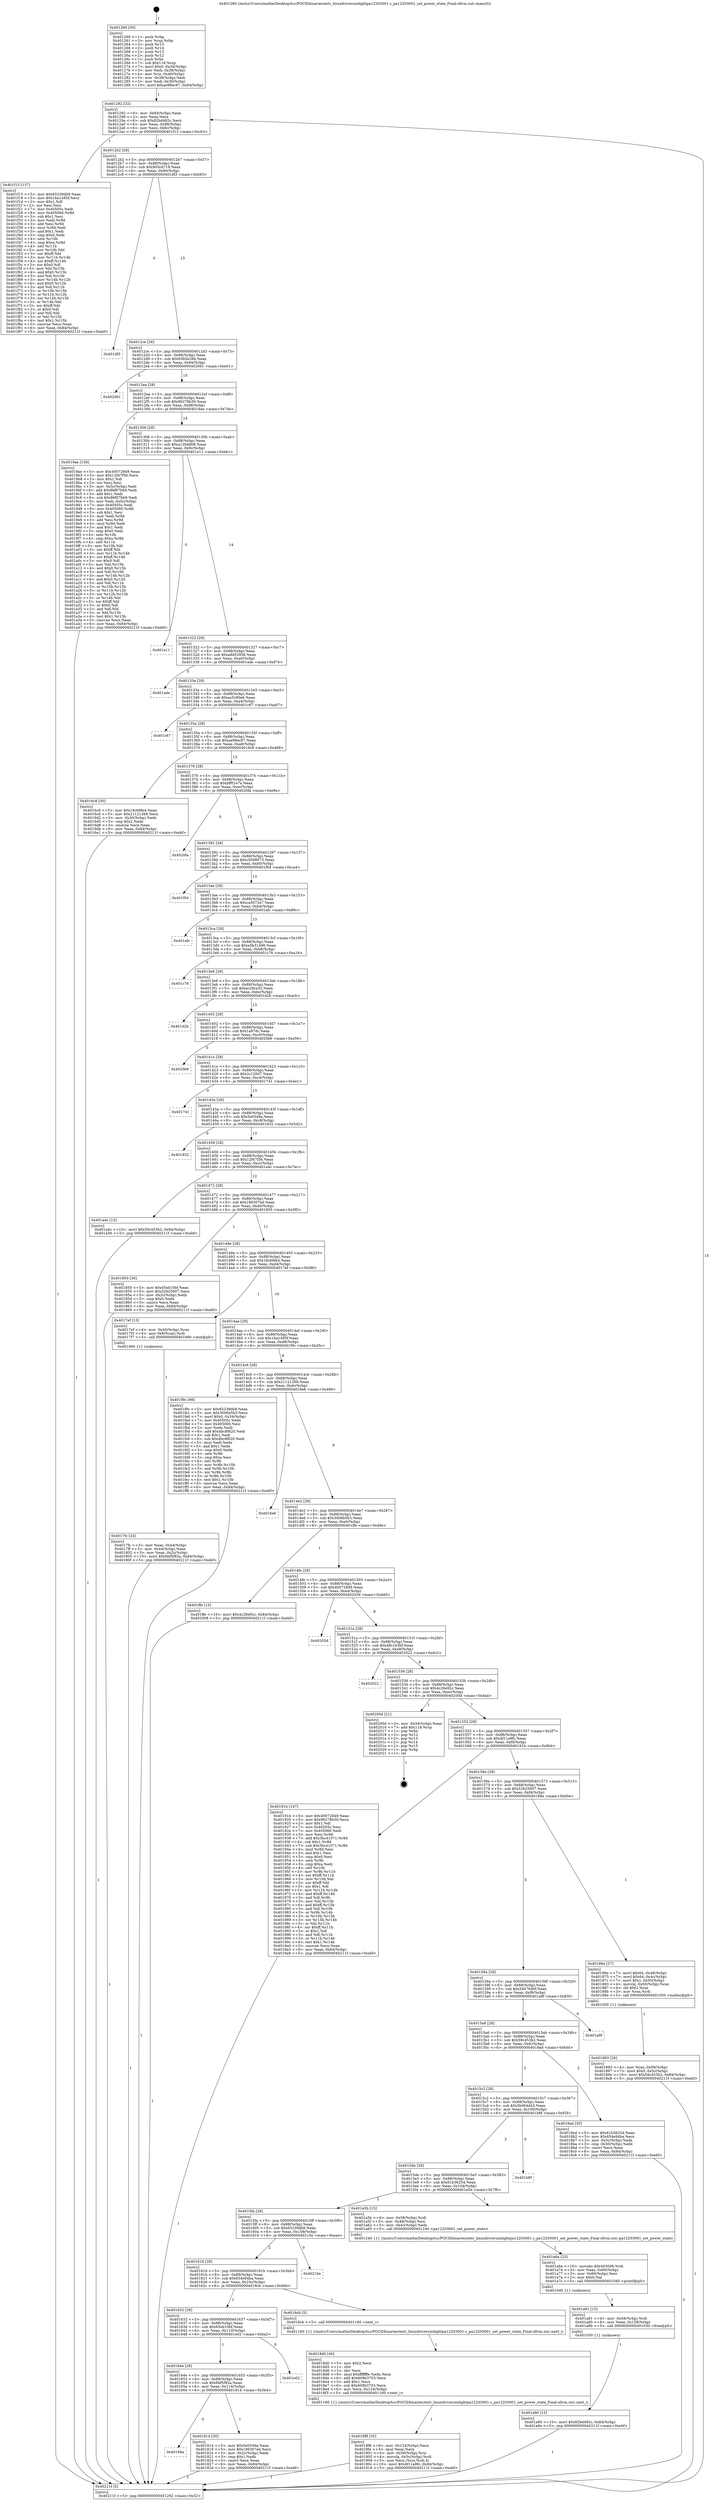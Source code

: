 digraph "0x401260" {
  label = "0x401260 (/mnt/c/Users/mathe/Desktop/tcc/POCII/binaries/extr_linuxdriversiiolightpa12203001.c_pa12203001_set_power_state_Final-ollvm.out::main(0))"
  labelloc = "t"
  node[shape=record]

  Entry [label="",width=0.3,height=0.3,shape=circle,fillcolor=black,style=filled]
  "0x401292" [label="{
     0x401292 [32]\l
     | [instrs]\l
     &nbsp;&nbsp;0x401292 \<+6\>: mov -0x84(%rbp),%eax\l
     &nbsp;&nbsp;0x401298 \<+2\>: mov %eax,%ecx\l
     &nbsp;&nbsp;0x40129a \<+6\>: sub $0x82bd482c,%ecx\l
     &nbsp;&nbsp;0x4012a0 \<+6\>: mov %eax,-0x88(%rbp)\l
     &nbsp;&nbsp;0x4012a6 \<+6\>: mov %ecx,-0x8c(%rbp)\l
     &nbsp;&nbsp;0x4012ac \<+6\>: je 0000000000401f13 \<main+0xcb3\>\l
  }"]
  "0x401f13" [label="{
     0x401f13 [137]\l
     | [instrs]\l
     &nbsp;&nbsp;0x401f13 \<+5\>: mov $0x65239db9,%eax\l
     &nbsp;&nbsp;0x401f18 \<+5\>: mov $0x1ba1495f,%ecx\l
     &nbsp;&nbsp;0x401f1d \<+2\>: mov $0x1,%dl\l
     &nbsp;&nbsp;0x401f1f \<+2\>: xor %esi,%esi\l
     &nbsp;&nbsp;0x401f21 \<+7\>: mov 0x40505c,%edi\l
     &nbsp;&nbsp;0x401f28 \<+8\>: mov 0x405060,%r8d\l
     &nbsp;&nbsp;0x401f30 \<+3\>: sub $0x1,%esi\l
     &nbsp;&nbsp;0x401f33 \<+3\>: mov %edi,%r9d\l
     &nbsp;&nbsp;0x401f36 \<+3\>: add %esi,%r9d\l
     &nbsp;&nbsp;0x401f39 \<+4\>: imul %r9d,%edi\l
     &nbsp;&nbsp;0x401f3d \<+3\>: and $0x1,%edi\l
     &nbsp;&nbsp;0x401f40 \<+3\>: cmp $0x0,%edi\l
     &nbsp;&nbsp;0x401f43 \<+4\>: sete %r10b\l
     &nbsp;&nbsp;0x401f47 \<+4\>: cmp $0xa,%r8d\l
     &nbsp;&nbsp;0x401f4b \<+4\>: setl %r11b\l
     &nbsp;&nbsp;0x401f4f \<+3\>: mov %r10b,%bl\l
     &nbsp;&nbsp;0x401f52 \<+3\>: xor $0xff,%bl\l
     &nbsp;&nbsp;0x401f55 \<+3\>: mov %r11b,%r14b\l
     &nbsp;&nbsp;0x401f58 \<+4\>: xor $0xff,%r14b\l
     &nbsp;&nbsp;0x401f5c \<+3\>: xor $0x0,%dl\l
     &nbsp;&nbsp;0x401f5f \<+3\>: mov %bl,%r15b\l
     &nbsp;&nbsp;0x401f62 \<+4\>: and $0x0,%r15b\l
     &nbsp;&nbsp;0x401f66 \<+3\>: and %dl,%r10b\l
     &nbsp;&nbsp;0x401f69 \<+3\>: mov %r14b,%r12b\l
     &nbsp;&nbsp;0x401f6c \<+4\>: and $0x0,%r12b\l
     &nbsp;&nbsp;0x401f70 \<+3\>: and %dl,%r11b\l
     &nbsp;&nbsp;0x401f73 \<+3\>: or %r10b,%r15b\l
     &nbsp;&nbsp;0x401f76 \<+3\>: or %r11b,%r12b\l
     &nbsp;&nbsp;0x401f79 \<+3\>: xor %r12b,%r15b\l
     &nbsp;&nbsp;0x401f7c \<+3\>: or %r14b,%bl\l
     &nbsp;&nbsp;0x401f7f \<+3\>: xor $0xff,%bl\l
     &nbsp;&nbsp;0x401f82 \<+3\>: or $0x0,%dl\l
     &nbsp;&nbsp;0x401f85 \<+2\>: and %dl,%bl\l
     &nbsp;&nbsp;0x401f87 \<+3\>: or %bl,%r15b\l
     &nbsp;&nbsp;0x401f8a \<+4\>: test $0x1,%r15b\l
     &nbsp;&nbsp;0x401f8e \<+3\>: cmovne %ecx,%eax\l
     &nbsp;&nbsp;0x401f91 \<+6\>: mov %eax,-0x84(%rbp)\l
     &nbsp;&nbsp;0x401f97 \<+5\>: jmp 000000000040211f \<main+0xebf\>\l
  }"]
  "0x4012b2" [label="{
     0x4012b2 [28]\l
     | [instrs]\l
     &nbsp;&nbsp;0x4012b2 \<+5\>: jmp 00000000004012b7 \<main+0x57\>\l
     &nbsp;&nbsp;0x4012b7 \<+6\>: mov -0x88(%rbp),%eax\l
     &nbsp;&nbsp;0x4012bd \<+5\>: sub $0x905cd719,%eax\l
     &nbsp;&nbsp;0x4012c2 \<+6\>: mov %eax,-0x90(%rbp)\l
     &nbsp;&nbsp;0x4012c8 \<+6\>: je 0000000000401df3 \<main+0xb93\>\l
  }"]
  Exit [label="",width=0.3,height=0.3,shape=circle,fillcolor=black,style=filled,peripheries=2]
  "0x401df3" [label="{
     0x401df3\l
  }", style=dashed]
  "0x4012ce" [label="{
     0x4012ce [28]\l
     | [instrs]\l
     &nbsp;&nbsp;0x4012ce \<+5\>: jmp 00000000004012d3 \<main+0x73\>\l
     &nbsp;&nbsp;0x4012d3 \<+6\>: mov -0x88(%rbp),%eax\l
     &nbsp;&nbsp;0x4012d9 \<+5\>: sub $0x93b5e28b,%eax\l
     &nbsp;&nbsp;0x4012de \<+6\>: mov %eax,-0x94(%rbp)\l
     &nbsp;&nbsp;0x4012e4 \<+6\>: je 0000000000402061 \<main+0xe01\>\l
  }"]
  "0x401a90" [label="{
     0x401a90 [15]\l
     | [instrs]\l
     &nbsp;&nbsp;0x401a90 \<+10\>: movl $0x82bd482c,-0x84(%rbp)\l
     &nbsp;&nbsp;0x401a9a \<+5\>: jmp 000000000040211f \<main+0xebf\>\l
  }"]
  "0x402061" [label="{
     0x402061\l
  }", style=dashed]
  "0x4012ea" [label="{
     0x4012ea [28]\l
     | [instrs]\l
     &nbsp;&nbsp;0x4012ea \<+5\>: jmp 00000000004012ef \<main+0x8f\>\l
     &nbsp;&nbsp;0x4012ef \<+6\>: mov -0x88(%rbp),%eax\l
     &nbsp;&nbsp;0x4012f5 \<+5\>: sub $0x96278b30,%eax\l
     &nbsp;&nbsp;0x4012fa \<+6\>: mov %eax,-0x98(%rbp)\l
     &nbsp;&nbsp;0x401300 \<+6\>: je 00000000004019ae \<main+0x74e\>\l
  }"]
  "0x401a81" [label="{
     0x401a81 [15]\l
     | [instrs]\l
     &nbsp;&nbsp;0x401a81 \<+4\>: mov -0x58(%rbp),%rdi\l
     &nbsp;&nbsp;0x401a85 \<+6\>: mov %eax,-0x128(%rbp)\l
     &nbsp;&nbsp;0x401a8b \<+5\>: call 0000000000401030 \<free@plt\>\l
     | [calls]\l
     &nbsp;&nbsp;0x401030 \{1\} (unknown)\l
  }"]
  "0x4019ae" [label="{
     0x4019ae [158]\l
     | [instrs]\l
     &nbsp;&nbsp;0x4019ae \<+5\>: mov $0x40072849,%eax\l
     &nbsp;&nbsp;0x4019b3 \<+5\>: mov $0x12f47f56,%ecx\l
     &nbsp;&nbsp;0x4019b8 \<+2\>: mov $0x1,%dl\l
     &nbsp;&nbsp;0x4019ba \<+2\>: xor %esi,%esi\l
     &nbsp;&nbsp;0x4019bc \<+3\>: mov -0x5c(%rbp),%edi\l
     &nbsp;&nbsp;0x4019bf \<+6\>: add $0x86f07bb9,%edi\l
     &nbsp;&nbsp;0x4019c5 \<+3\>: add $0x1,%edi\l
     &nbsp;&nbsp;0x4019c8 \<+6\>: sub $0x86f07bb9,%edi\l
     &nbsp;&nbsp;0x4019ce \<+3\>: mov %edi,-0x5c(%rbp)\l
     &nbsp;&nbsp;0x4019d1 \<+7\>: mov 0x40505c,%edi\l
     &nbsp;&nbsp;0x4019d8 \<+8\>: mov 0x405060,%r8d\l
     &nbsp;&nbsp;0x4019e0 \<+3\>: sub $0x1,%esi\l
     &nbsp;&nbsp;0x4019e3 \<+3\>: mov %edi,%r9d\l
     &nbsp;&nbsp;0x4019e6 \<+3\>: add %esi,%r9d\l
     &nbsp;&nbsp;0x4019e9 \<+4\>: imul %r9d,%edi\l
     &nbsp;&nbsp;0x4019ed \<+3\>: and $0x1,%edi\l
     &nbsp;&nbsp;0x4019f0 \<+3\>: cmp $0x0,%edi\l
     &nbsp;&nbsp;0x4019f3 \<+4\>: sete %r10b\l
     &nbsp;&nbsp;0x4019f7 \<+4\>: cmp $0xa,%r8d\l
     &nbsp;&nbsp;0x4019fb \<+4\>: setl %r11b\l
     &nbsp;&nbsp;0x4019ff \<+3\>: mov %r10b,%bl\l
     &nbsp;&nbsp;0x401a02 \<+3\>: xor $0xff,%bl\l
     &nbsp;&nbsp;0x401a05 \<+3\>: mov %r11b,%r14b\l
     &nbsp;&nbsp;0x401a08 \<+4\>: xor $0xff,%r14b\l
     &nbsp;&nbsp;0x401a0c \<+3\>: xor $0x0,%dl\l
     &nbsp;&nbsp;0x401a0f \<+3\>: mov %bl,%r15b\l
     &nbsp;&nbsp;0x401a12 \<+4\>: and $0x0,%r15b\l
     &nbsp;&nbsp;0x401a16 \<+3\>: and %dl,%r10b\l
     &nbsp;&nbsp;0x401a19 \<+3\>: mov %r14b,%r12b\l
     &nbsp;&nbsp;0x401a1c \<+4\>: and $0x0,%r12b\l
     &nbsp;&nbsp;0x401a20 \<+3\>: and %dl,%r11b\l
     &nbsp;&nbsp;0x401a23 \<+3\>: or %r10b,%r15b\l
     &nbsp;&nbsp;0x401a26 \<+3\>: or %r11b,%r12b\l
     &nbsp;&nbsp;0x401a29 \<+3\>: xor %r12b,%r15b\l
     &nbsp;&nbsp;0x401a2c \<+3\>: or %r14b,%bl\l
     &nbsp;&nbsp;0x401a2f \<+3\>: xor $0xff,%bl\l
     &nbsp;&nbsp;0x401a32 \<+3\>: or $0x0,%dl\l
     &nbsp;&nbsp;0x401a35 \<+2\>: and %dl,%bl\l
     &nbsp;&nbsp;0x401a37 \<+3\>: or %bl,%r15b\l
     &nbsp;&nbsp;0x401a3a \<+4\>: test $0x1,%r15b\l
     &nbsp;&nbsp;0x401a3e \<+3\>: cmovne %ecx,%eax\l
     &nbsp;&nbsp;0x401a41 \<+6\>: mov %eax,-0x84(%rbp)\l
     &nbsp;&nbsp;0x401a47 \<+5\>: jmp 000000000040211f \<main+0xebf\>\l
  }"]
  "0x401306" [label="{
     0x401306 [28]\l
     | [instrs]\l
     &nbsp;&nbsp;0x401306 \<+5\>: jmp 000000000040130b \<main+0xab\>\l
     &nbsp;&nbsp;0x40130b \<+6\>: mov -0x88(%rbp),%eax\l
     &nbsp;&nbsp;0x401311 \<+5\>: sub $0xa12b4806,%eax\l
     &nbsp;&nbsp;0x401316 \<+6\>: mov %eax,-0x9c(%rbp)\l
     &nbsp;&nbsp;0x40131c \<+6\>: je 0000000000401e11 \<main+0xbb1\>\l
  }"]
  "0x401a6a" [label="{
     0x401a6a [23]\l
     | [instrs]\l
     &nbsp;&nbsp;0x401a6a \<+10\>: movabs $0x4030d6,%rdi\l
     &nbsp;&nbsp;0x401a74 \<+3\>: mov %eax,-0x60(%rbp)\l
     &nbsp;&nbsp;0x401a77 \<+3\>: mov -0x60(%rbp),%esi\l
     &nbsp;&nbsp;0x401a7a \<+2\>: mov $0x0,%al\l
     &nbsp;&nbsp;0x401a7c \<+5\>: call 0000000000401040 \<printf@plt\>\l
     | [calls]\l
     &nbsp;&nbsp;0x401040 \{1\} (unknown)\l
  }"]
  "0x401e11" [label="{
     0x401e11\l
  }", style=dashed]
  "0x401322" [label="{
     0x401322 [28]\l
     | [instrs]\l
     &nbsp;&nbsp;0x401322 \<+5\>: jmp 0000000000401327 \<main+0xc7\>\l
     &nbsp;&nbsp;0x401327 \<+6\>: mov -0x88(%rbp),%eax\l
     &nbsp;&nbsp;0x40132d \<+5\>: sub $0xa8d52936,%eax\l
     &nbsp;&nbsp;0x401332 \<+6\>: mov %eax,-0xa0(%rbp)\l
     &nbsp;&nbsp;0x401338 \<+6\>: je 0000000000401ade \<main+0x87e\>\l
  }"]
  "0x4018f8" [label="{
     0x4018f8 [35]\l
     | [instrs]\l
     &nbsp;&nbsp;0x4018f8 \<+6\>: mov -0x124(%rbp),%ecx\l
     &nbsp;&nbsp;0x4018fe \<+3\>: imul %eax,%ecx\l
     &nbsp;&nbsp;0x401901 \<+4\>: mov -0x58(%rbp),%rsi\l
     &nbsp;&nbsp;0x401905 \<+4\>: movslq -0x5c(%rbp),%rdi\l
     &nbsp;&nbsp;0x401909 \<+3\>: mov %ecx,(%rsi,%rdi,4)\l
     &nbsp;&nbsp;0x40190c \<+10\>: movl $0x4f11a9fc,-0x84(%rbp)\l
     &nbsp;&nbsp;0x401916 \<+5\>: jmp 000000000040211f \<main+0xebf\>\l
  }"]
  "0x401ade" [label="{
     0x401ade\l
  }", style=dashed]
  "0x40133e" [label="{
     0x40133e [28]\l
     | [instrs]\l
     &nbsp;&nbsp;0x40133e \<+5\>: jmp 0000000000401343 \<main+0xe3\>\l
     &nbsp;&nbsp;0x401343 \<+6\>: mov -0x88(%rbp),%eax\l
     &nbsp;&nbsp;0x401349 \<+5\>: sub $0xac5c80e6,%eax\l
     &nbsp;&nbsp;0x40134e \<+6\>: mov %eax,-0xa4(%rbp)\l
     &nbsp;&nbsp;0x401354 \<+6\>: je 0000000000401c67 \<main+0xa07\>\l
  }"]
  "0x4018d0" [label="{
     0x4018d0 [40]\l
     | [instrs]\l
     &nbsp;&nbsp;0x4018d0 \<+5\>: mov $0x2,%ecx\l
     &nbsp;&nbsp;0x4018d5 \<+1\>: cltd\l
     &nbsp;&nbsp;0x4018d6 \<+2\>: idiv %ecx\l
     &nbsp;&nbsp;0x4018d8 \<+6\>: imul $0xfffffffe,%edx,%ecx\l
     &nbsp;&nbsp;0x4018de \<+6\>: add $0x609b3703,%ecx\l
     &nbsp;&nbsp;0x4018e4 \<+3\>: add $0x1,%ecx\l
     &nbsp;&nbsp;0x4018e7 \<+6\>: sub $0x609b3703,%ecx\l
     &nbsp;&nbsp;0x4018ed \<+6\>: mov %ecx,-0x124(%rbp)\l
     &nbsp;&nbsp;0x4018f3 \<+5\>: call 0000000000401160 \<next_i\>\l
     | [calls]\l
     &nbsp;&nbsp;0x401160 \{1\} (/mnt/c/Users/mathe/Desktop/tcc/POCII/binaries/extr_linuxdriversiiolightpa12203001.c_pa12203001_set_power_state_Final-ollvm.out::next_i)\l
  }"]
  "0x401c67" [label="{
     0x401c67\l
  }", style=dashed]
  "0x40135a" [label="{
     0x40135a [28]\l
     | [instrs]\l
     &nbsp;&nbsp;0x40135a \<+5\>: jmp 000000000040135f \<main+0xff\>\l
     &nbsp;&nbsp;0x40135f \<+6\>: mov -0x88(%rbp),%eax\l
     &nbsp;&nbsp;0x401365 \<+5\>: sub $0xae98ec67,%eax\l
     &nbsp;&nbsp;0x40136a \<+6\>: mov %eax,-0xa8(%rbp)\l
     &nbsp;&nbsp;0x401370 \<+6\>: je 00000000004016c8 \<main+0x468\>\l
  }"]
  "0x401893" [label="{
     0x401893 [26]\l
     | [instrs]\l
     &nbsp;&nbsp;0x401893 \<+4\>: mov %rax,-0x58(%rbp)\l
     &nbsp;&nbsp;0x401897 \<+7\>: movl $0x0,-0x5c(%rbp)\l
     &nbsp;&nbsp;0x40189e \<+10\>: movl $0x59c453b2,-0x84(%rbp)\l
     &nbsp;&nbsp;0x4018a8 \<+5\>: jmp 000000000040211f \<main+0xebf\>\l
  }"]
  "0x4016c8" [label="{
     0x4016c8 [30]\l
     | [instrs]\l
     &nbsp;&nbsp;0x4016c8 \<+5\>: mov $0x18c69fe4,%eax\l
     &nbsp;&nbsp;0x4016cd \<+5\>: mov $0x21121268,%ecx\l
     &nbsp;&nbsp;0x4016d2 \<+3\>: mov -0x30(%rbp),%edx\l
     &nbsp;&nbsp;0x4016d5 \<+3\>: cmp $0x2,%edx\l
     &nbsp;&nbsp;0x4016d8 \<+3\>: cmovne %ecx,%eax\l
     &nbsp;&nbsp;0x4016db \<+6\>: mov %eax,-0x84(%rbp)\l
     &nbsp;&nbsp;0x4016e1 \<+5\>: jmp 000000000040211f \<main+0xebf\>\l
  }"]
  "0x401376" [label="{
     0x401376 [28]\l
     | [instrs]\l
     &nbsp;&nbsp;0x401376 \<+5\>: jmp 000000000040137b \<main+0x11b\>\l
     &nbsp;&nbsp;0x40137b \<+6\>: mov -0x88(%rbp),%eax\l
     &nbsp;&nbsp;0x401381 \<+5\>: sub $0xbff01e7a,%eax\l
     &nbsp;&nbsp;0x401386 \<+6\>: mov %eax,-0xac(%rbp)\l
     &nbsp;&nbsp;0x40138c \<+6\>: je 00000000004020fa \<main+0xe9a\>\l
  }"]
  "0x40211f" [label="{
     0x40211f [5]\l
     | [instrs]\l
     &nbsp;&nbsp;0x40211f \<+5\>: jmp 0000000000401292 \<main+0x32\>\l
  }"]
  "0x401260" [label="{
     0x401260 [50]\l
     | [instrs]\l
     &nbsp;&nbsp;0x401260 \<+1\>: push %rbp\l
     &nbsp;&nbsp;0x401261 \<+3\>: mov %rsp,%rbp\l
     &nbsp;&nbsp;0x401264 \<+2\>: push %r15\l
     &nbsp;&nbsp;0x401266 \<+2\>: push %r14\l
     &nbsp;&nbsp;0x401268 \<+2\>: push %r13\l
     &nbsp;&nbsp;0x40126a \<+2\>: push %r12\l
     &nbsp;&nbsp;0x40126c \<+1\>: push %rbx\l
     &nbsp;&nbsp;0x40126d \<+7\>: sub $0x118,%rsp\l
     &nbsp;&nbsp;0x401274 \<+7\>: movl $0x0,-0x34(%rbp)\l
     &nbsp;&nbsp;0x40127b \<+3\>: mov %edi,-0x38(%rbp)\l
     &nbsp;&nbsp;0x40127e \<+4\>: mov %rsi,-0x40(%rbp)\l
     &nbsp;&nbsp;0x401282 \<+3\>: mov -0x38(%rbp),%edi\l
     &nbsp;&nbsp;0x401285 \<+3\>: mov %edi,-0x30(%rbp)\l
     &nbsp;&nbsp;0x401288 \<+10\>: movl $0xae98ec67,-0x84(%rbp)\l
  }"]
  "0x40166a" [label="{
     0x40166a\l
  }", style=dashed]
  "0x4020fa" [label="{
     0x4020fa\l
  }", style=dashed]
  "0x401392" [label="{
     0x401392 [28]\l
     | [instrs]\l
     &nbsp;&nbsp;0x401392 \<+5\>: jmp 0000000000401397 \<main+0x137\>\l
     &nbsp;&nbsp;0x401397 \<+6\>: mov -0x88(%rbp),%eax\l
     &nbsp;&nbsp;0x40139d \<+5\>: sub $0xc5008673,%eax\l
     &nbsp;&nbsp;0x4013a2 \<+6\>: mov %eax,-0xb0(%rbp)\l
     &nbsp;&nbsp;0x4013a8 \<+6\>: je 0000000000401f04 \<main+0xca4\>\l
  }"]
  "0x401814" [label="{
     0x401814 [30]\l
     | [instrs]\l
     &nbsp;&nbsp;0x401814 \<+5\>: mov $0x5e0549a,%eax\l
     &nbsp;&nbsp;0x401819 \<+5\>: mov $0x186307ed,%ecx\l
     &nbsp;&nbsp;0x40181e \<+3\>: mov -0x2c(%rbp),%edx\l
     &nbsp;&nbsp;0x401821 \<+3\>: cmp $0x1,%edx\l
     &nbsp;&nbsp;0x401824 \<+3\>: cmovl %ecx,%eax\l
     &nbsp;&nbsp;0x401827 \<+6\>: mov %eax,-0x84(%rbp)\l
     &nbsp;&nbsp;0x40182d \<+5\>: jmp 000000000040211f \<main+0xebf\>\l
  }"]
  "0x401f04" [label="{
     0x401f04\l
  }", style=dashed]
  "0x4013ae" [label="{
     0x4013ae [28]\l
     | [instrs]\l
     &nbsp;&nbsp;0x4013ae \<+5\>: jmp 00000000004013b3 \<main+0x153\>\l
     &nbsp;&nbsp;0x4013b3 \<+6\>: mov -0x88(%rbp),%eax\l
     &nbsp;&nbsp;0x4013b9 \<+5\>: sub $0xca5072e7,%eax\l
     &nbsp;&nbsp;0x4013be \<+6\>: mov %eax,-0xb4(%rbp)\l
     &nbsp;&nbsp;0x4013c4 \<+6\>: je 0000000000401afc \<main+0x89c\>\l
  }"]
  "0x40164e" [label="{
     0x40164e [28]\l
     | [instrs]\l
     &nbsp;&nbsp;0x40164e \<+5\>: jmp 0000000000401653 \<main+0x3f3\>\l
     &nbsp;&nbsp;0x401653 \<+6\>: mov -0x88(%rbp),%eax\l
     &nbsp;&nbsp;0x401659 \<+5\>: sub $0x6bf5f92a,%eax\l
     &nbsp;&nbsp;0x40165e \<+6\>: mov %eax,-0x114(%rbp)\l
     &nbsp;&nbsp;0x401664 \<+6\>: je 0000000000401814 \<main+0x5b4\>\l
  }"]
  "0x401afc" [label="{
     0x401afc\l
  }", style=dashed]
  "0x4013ca" [label="{
     0x4013ca [28]\l
     | [instrs]\l
     &nbsp;&nbsp;0x4013ca \<+5\>: jmp 00000000004013cf \<main+0x16f\>\l
     &nbsp;&nbsp;0x4013cf \<+6\>: mov -0x88(%rbp),%eax\l
     &nbsp;&nbsp;0x4013d5 \<+5\>: sub $0xe5b31496,%eax\l
     &nbsp;&nbsp;0x4013da \<+6\>: mov %eax,-0xb8(%rbp)\l
     &nbsp;&nbsp;0x4013e0 \<+6\>: je 0000000000401c76 \<main+0xa16\>\l
  }"]
  "0x401e02" [label="{
     0x401e02\l
  }", style=dashed]
  "0x401c76" [label="{
     0x401c76\l
  }", style=dashed]
  "0x4013e6" [label="{
     0x4013e6 [28]\l
     | [instrs]\l
     &nbsp;&nbsp;0x4013e6 \<+5\>: jmp 00000000004013eb \<main+0x18b\>\l
     &nbsp;&nbsp;0x4013eb \<+6\>: mov -0x88(%rbp),%eax\l
     &nbsp;&nbsp;0x4013f1 \<+5\>: sub $0xec28ce32,%eax\l
     &nbsp;&nbsp;0x4013f6 \<+6\>: mov %eax,-0xbc(%rbp)\l
     &nbsp;&nbsp;0x4013fc \<+6\>: je 0000000000401d2b \<main+0xacb\>\l
  }"]
  "0x401632" [label="{
     0x401632 [28]\l
     | [instrs]\l
     &nbsp;&nbsp;0x401632 \<+5\>: jmp 0000000000401637 \<main+0x3d7\>\l
     &nbsp;&nbsp;0x401637 \<+6\>: mov -0x88(%rbp),%eax\l
     &nbsp;&nbsp;0x40163d \<+5\>: sub $0x65eb10bf,%eax\l
     &nbsp;&nbsp;0x401642 \<+6\>: mov %eax,-0x110(%rbp)\l
     &nbsp;&nbsp;0x401648 \<+6\>: je 0000000000401e02 \<main+0xba2\>\l
  }"]
  "0x401d2b" [label="{
     0x401d2b\l
  }", style=dashed]
  "0x401402" [label="{
     0x401402 [28]\l
     | [instrs]\l
     &nbsp;&nbsp;0x401402 \<+5\>: jmp 0000000000401407 \<main+0x1a7\>\l
     &nbsp;&nbsp;0x401407 \<+6\>: mov -0x88(%rbp),%eax\l
     &nbsp;&nbsp;0x40140d \<+5\>: sub $0x1a97dc,%eax\l
     &nbsp;&nbsp;0x401412 \<+6\>: mov %eax,-0xc0(%rbp)\l
     &nbsp;&nbsp;0x401418 \<+6\>: je 00000000004020b6 \<main+0xe56\>\l
  }"]
  "0x4018cb" [label="{
     0x4018cb [5]\l
     | [instrs]\l
     &nbsp;&nbsp;0x4018cb \<+5\>: call 0000000000401160 \<next_i\>\l
     | [calls]\l
     &nbsp;&nbsp;0x401160 \{1\} (/mnt/c/Users/mathe/Desktop/tcc/POCII/binaries/extr_linuxdriversiiolightpa12203001.c_pa12203001_set_power_state_Final-ollvm.out::next_i)\l
  }"]
  "0x4020b6" [label="{
     0x4020b6\l
  }", style=dashed]
  "0x40141e" [label="{
     0x40141e [28]\l
     | [instrs]\l
     &nbsp;&nbsp;0x40141e \<+5\>: jmp 0000000000401423 \<main+0x1c3\>\l
     &nbsp;&nbsp;0x401423 \<+6\>: mov -0x88(%rbp),%eax\l
     &nbsp;&nbsp;0x401429 \<+5\>: sub $0x2c120d7,%eax\l
     &nbsp;&nbsp;0x40142e \<+6\>: mov %eax,-0xc4(%rbp)\l
     &nbsp;&nbsp;0x401434 \<+6\>: je 0000000000401741 \<main+0x4e1\>\l
  }"]
  "0x401616" [label="{
     0x401616 [28]\l
     | [instrs]\l
     &nbsp;&nbsp;0x401616 \<+5\>: jmp 000000000040161b \<main+0x3bb\>\l
     &nbsp;&nbsp;0x40161b \<+6\>: mov -0x88(%rbp),%eax\l
     &nbsp;&nbsp;0x401621 \<+5\>: sub $0x654e94ba,%eax\l
     &nbsp;&nbsp;0x401626 \<+6\>: mov %eax,-0x10c(%rbp)\l
     &nbsp;&nbsp;0x40162c \<+6\>: je 00000000004018cb \<main+0x66b\>\l
  }"]
  "0x401741" [label="{
     0x401741\l
  }", style=dashed]
  "0x40143a" [label="{
     0x40143a [28]\l
     | [instrs]\l
     &nbsp;&nbsp;0x40143a \<+5\>: jmp 000000000040143f \<main+0x1df\>\l
     &nbsp;&nbsp;0x40143f \<+6\>: mov -0x88(%rbp),%eax\l
     &nbsp;&nbsp;0x401445 \<+5\>: sub $0x5e0549a,%eax\l
     &nbsp;&nbsp;0x40144a \<+6\>: mov %eax,-0xc8(%rbp)\l
     &nbsp;&nbsp;0x401450 \<+6\>: je 0000000000401832 \<main+0x5d2\>\l
  }"]
  "0x40210e" [label="{
     0x40210e\l
  }", style=dashed]
  "0x401832" [label="{
     0x401832\l
  }", style=dashed]
  "0x401456" [label="{
     0x401456 [28]\l
     | [instrs]\l
     &nbsp;&nbsp;0x401456 \<+5\>: jmp 000000000040145b \<main+0x1fb\>\l
     &nbsp;&nbsp;0x40145b \<+6\>: mov -0x88(%rbp),%eax\l
     &nbsp;&nbsp;0x401461 \<+5\>: sub $0x12f47f56,%eax\l
     &nbsp;&nbsp;0x401466 \<+6\>: mov %eax,-0xcc(%rbp)\l
     &nbsp;&nbsp;0x40146c \<+6\>: je 0000000000401a4c \<main+0x7ec\>\l
  }"]
  "0x4015fa" [label="{
     0x4015fa [28]\l
     | [instrs]\l
     &nbsp;&nbsp;0x4015fa \<+5\>: jmp 00000000004015ff \<main+0x39f\>\l
     &nbsp;&nbsp;0x4015ff \<+6\>: mov -0x88(%rbp),%eax\l
     &nbsp;&nbsp;0x401605 \<+5\>: sub $0x65239db9,%eax\l
     &nbsp;&nbsp;0x40160a \<+6\>: mov %eax,-0x108(%rbp)\l
     &nbsp;&nbsp;0x401610 \<+6\>: je 000000000040210e \<main+0xeae\>\l
  }"]
  "0x401a4c" [label="{
     0x401a4c [15]\l
     | [instrs]\l
     &nbsp;&nbsp;0x401a4c \<+10\>: movl $0x59c453b2,-0x84(%rbp)\l
     &nbsp;&nbsp;0x401a56 \<+5\>: jmp 000000000040211f \<main+0xebf\>\l
  }"]
  "0x401472" [label="{
     0x401472 [28]\l
     | [instrs]\l
     &nbsp;&nbsp;0x401472 \<+5\>: jmp 0000000000401477 \<main+0x217\>\l
     &nbsp;&nbsp;0x401477 \<+6\>: mov -0x88(%rbp),%eax\l
     &nbsp;&nbsp;0x40147d \<+5\>: sub $0x186307ed,%eax\l
     &nbsp;&nbsp;0x401482 \<+6\>: mov %eax,-0xd0(%rbp)\l
     &nbsp;&nbsp;0x401488 \<+6\>: je 0000000000401850 \<main+0x5f0\>\l
  }"]
  "0x401a5b" [label="{
     0x401a5b [15]\l
     | [instrs]\l
     &nbsp;&nbsp;0x401a5b \<+4\>: mov -0x58(%rbp),%rdi\l
     &nbsp;&nbsp;0x401a5f \<+3\>: mov -0x48(%rbp),%esi\l
     &nbsp;&nbsp;0x401a62 \<+3\>: mov -0x4c(%rbp),%edx\l
     &nbsp;&nbsp;0x401a65 \<+5\>: call 0000000000401240 \<pa12203001_set_power_state\>\l
     | [calls]\l
     &nbsp;&nbsp;0x401240 \{1\} (/mnt/c/Users/mathe/Desktop/tcc/POCII/binaries/extr_linuxdriversiiolightpa12203001.c_pa12203001_set_power_state_Final-ollvm.out::pa12203001_set_power_state)\l
  }"]
  "0x401850" [label="{
     0x401850 [30]\l
     | [instrs]\l
     &nbsp;&nbsp;0x401850 \<+5\>: mov $0x65eb10bf,%eax\l
     &nbsp;&nbsp;0x401855 \<+5\>: mov $0x52b25607,%ecx\l
     &nbsp;&nbsp;0x40185a \<+3\>: mov -0x2c(%rbp),%edx\l
     &nbsp;&nbsp;0x40185d \<+3\>: cmp $0x0,%edx\l
     &nbsp;&nbsp;0x401860 \<+3\>: cmove %ecx,%eax\l
     &nbsp;&nbsp;0x401863 \<+6\>: mov %eax,-0x84(%rbp)\l
     &nbsp;&nbsp;0x401869 \<+5\>: jmp 000000000040211f \<main+0xebf\>\l
  }"]
  "0x40148e" [label="{
     0x40148e [28]\l
     | [instrs]\l
     &nbsp;&nbsp;0x40148e \<+5\>: jmp 0000000000401493 \<main+0x233\>\l
     &nbsp;&nbsp;0x401493 \<+6\>: mov -0x88(%rbp),%eax\l
     &nbsp;&nbsp;0x401499 \<+5\>: sub $0x18c69fe4,%eax\l
     &nbsp;&nbsp;0x40149e \<+6\>: mov %eax,-0xd4(%rbp)\l
     &nbsp;&nbsp;0x4014a4 \<+6\>: je 00000000004017ef \<main+0x58f\>\l
  }"]
  "0x4015de" [label="{
     0x4015de [28]\l
     | [instrs]\l
     &nbsp;&nbsp;0x4015de \<+5\>: jmp 00000000004015e3 \<main+0x383\>\l
     &nbsp;&nbsp;0x4015e3 \<+6\>: mov -0x88(%rbp),%eax\l
     &nbsp;&nbsp;0x4015e9 \<+5\>: sub $0x61b36254,%eax\l
     &nbsp;&nbsp;0x4015ee \<+6\>: mov %eax,-0x104(%rbp)\l
     &nbsp;&nbsp;0x4015f4 \<+6\>: je 0000000000401a5b \<main+0x7fb\>\l
  }"]
  "0x4017ef" [label="{
     0x4017ef [13]\l
     | [instrs]\l
     &nbsp;&nbsp;0x4017ef \<+4\>: mov -0x40(%rbp),%rax\l
     &nbsp;&nbsp;0x4017f3 \<+4\>: mov 0x8(%rax),%rdi\l
     &nbsp;&nbsp;0x4017f7 \<+5\>: call 0000000000401060 \<atoi@plt\>\l
     | [calls]\l
     &nbsp;&nbsp;0x401060 \{1\} (unknown)\l
  }"]
  "0x4014aa" [label="{
     0x4014aa [28]\l
     | [instrs]\l
     &nbsp;&nbsp;0x4014aa \<+5\>: jmp 00000000004014af \<main+0x24f\>\l
     &nbsp;&nbsp;0x4014af \<+6\>: mov -0x88(%rbp),%eax\l
     &nbsp;&nbsp;0x4014b5 \<+5\>: sub $0x1ba1495f,%eax\l
     &nbsp;&nbsp;0x4014ba \<+6\>: mov %eax,-0xd8(%rbp)\l
     &nbsp;&nbsp;0x4014c0 \<+6\>: je 0000000000401f9c \<main+0xd3c\>\l
  }"]
  "0x4017fc" [label="{
     0x4017fc [24]\l
     | [instrs]\l
     &nbsp;&nbsp;0x4017fc \<+3\>: mov %eax,-0x44(%rbp)\l
     &nbsp;&nbsp;0x4017ff \<+3\>: mov -0x44(%rbp),%eax\l
     &nbsp;&nbsp;0x401802 \<+3\>: mov %eax,-0x2c(%rbp)\l
     &nbsp;&nbsp;0x401805 \<+10\>: movl $0x6bf5f92a,-0x84(%rbp)\l
     &nbsp;&nbsp;0x40180f \<+5\>: jmp 000000000040211f \<main+0xebf\>\l
  }"]
  "0x401b8f" [label="{
     0x401b8f\l
  }", style=dashed]
  "0x401f9c" [label="{
     0x401f9c [98]\l
     | [instrs]\l
     &nbsp;&nbsp;0x401f9c \<+5\>: mov $0x65239db9,%eax\l
     &nbsp;&nbsp;0x401fa1 \<+5\>: mov $0x3006b5b3,%ecx\l
     &nbsp;&nbsp;0x401fa6 \<+7\>: movl $0x0,-0x34(%rbp)\l
     &nbsp;&nbsp;0x401fad \<+7\>: mov 0x40505c,%edx\l
     &nbsp;&nbsp;0x401fb4 \<+7\>: mov 0x405060,%esi\l
     &nbsp;&nbsp;0x401fbb \<+2\>: mov %edx,%edi\l
     &nbsp;&nbsp;0x401fbd \<+6\>: add $0xdbc8f620,%edi\l
     &nbsp;&nbsp;0x401fc3 \<+3\>: sub $0x1,%edi\l
     &nbsp;&nbsp;0x401fc6 \<+6\>: sub $0xdbc8f620,%edi\l
     &nbsp;&nbsp;0x401fcc \<+3\>: imul %edi,%edx\l
     &nbsp;&nbsp;0x401fcf \<+3\>: and $0x1,%edx\l
     &nbsp;&nbsp;0x401fd2 \<+3\>: cmp $0x0,%edx\l
     &nbsp;&nbsp;0x401fd5 \<+4\>: sete %r8b\l
     &nbsp;&nbsp;0x401fd9 \<+3\>: cmp $0xa,%esi\l
     &nbsp;&nbsp;0x401fdc \<+4\>: setl %r9b\l
     &nbsp;&nbsp;0x401fe0 \<+3\>: mov %r8b,%r10b\l
     &nbsp;&nbsp;0x401fe3 \<+3\>: and %r9b,%r10b\l
     &nbsp;&nbsp;0x401fe6 \<+3\>: xor %r9b,%r8b\l
     &nbsp;&nbsp;0x401fe9 \<+3\>: or %r8b,%r10b\l
     &nbsp;&nbsp;0x401fec \<+4\>: test $0x1,%r10b\l
     &nbsp;&nbsp;0x401ff0 \<+3\>: cmovne %ecx,%eax\l
     &nbsp;&nbsp;0x401ff3 \<+6\>: mov %eax,-0x84(%rbp)\l
     &nbsp;&nbsp;0x401ff9 \<+5\>: jmp 000000000040211f \<main+0xebf\>\l
  }"]
  "0x4014c6" [label="{
     0x4014c6 [28]\l
     | [instrs]\l
     &nbsp;&nbsp;0x4014c6 \<+5\>: jmp 00000000004014cb \<main+0x26b\>\l
     &nbsp;&nbsp;0x4014cb \<+6\>: mov -0x88(%rbp),%eax\l
     &nbsp;&nbsp;0x4014d1 \<+5\>: sub $0x21121268,%eax\l
     &nbsp;&nbsp;0x4014d6 \<+6\>: mov %eax,-0xdc(%rbp)\l
     &nbsp;&nbsp;0x4014dc \<+6\>: je 00000000004016e6 \<main+0x486\>\l
  }"]
  "0x4015c2" [label="{
     0x4015c2 [28]\l
     | [instrs]\l
     &nbsp;&nbsp;0x4015c2 \<+5\>: jmp 00000000004015c7 \<main+0x367\>\l
     &nbsp;&nbsp;0x4015c7 \<+6\>: mov -0x88(%rbp),%eax\l
     &nbsp;&nbsp;0x4015cd \<+5\>: sub $0x5b064d43,%eax\l
     &nbsp;&nbsp;0x4015d2 \<+6\>: mov %eax,-0x100(%rbp)\l
     &nbsp;&nbsp;0x4015d8 \<+6\>: je 0000000000401b8f \<main+0x92f\>\l
  }"]
  "0x4016e6" [label="{
     0x4016e6\l
  }", style=dashed]
  "0x4014e2" [label="{
     0x4014e2 [28]\l
     | [instrs]\l
     &nbsp;&nbsp;0x4014e2 \<+5\>: jmp 00000000004014e7 \<main+0x287\>\l
     &nbsp;&nbsp;0x4014e7 \<+6\>: mov -0x88(%rbp),%eax\l
     &nbsp;&nbsp;0x4014ed \<+5\>: sub $0x3006b5b3,%eax\l
     &nbsp;&nbsp;0x4014f2 \<+6\>: mov %eax,-0xe0(%rbp)\l
     &nbsp;&nbsp;0x4014f8 \<+6\>: je 0000000000401ffe \<main+0xd9e\>\l
  }"]
  "0x4018ad" [label="{
     0x4018ad [30]\l
     | [instrs]\l
     &nbsp;&nbsp;0x4018ad \<+5\>: mov $0x61b36254,%eax\l
     &nbsp;&nbsp;0x4018b2 \<+5\>: mov $0x654e94ba,%ecx\l
     &nbsp;&nbsp;0x4018b7 \<+3\>: mov -0x5c(%rbp),%edx\l
     &nbsp;&nbsp;0x4018ba \<+3\>: cmp -0x50(%rbp),%edx\l
     &nbsp;&nbsp;0x4018bd \<+3\>: cmovl %ecx,%eax\l
     &nbsp;&nbsp;0x4018c0 \<+6\>: mov %eax,-0x84(%rbp)\l
     &nbsp;&nbsp;0x4018c6 \<+5\>: jmp 000000000040211f \<main+0xebf\>\l
  }"]
  "0x401ffe" [label="{
     0x401ffe [15]\l
     | [instrs]\l
     &nbsp;&nbsp;0x401ffe \<+10\>: movl $0x4c28e92c,-0x84(%rbp)\l
     &nbsp;&nbsp;0x402008 \<+5\>: jmp 000000000040211f \<main+0xebf\>\l
  }"]
  "0x4014fe" [label="{
     0x4014fe [28]\l
     | [instrs]\l
     &nbsp;&nbsp;0x4014fe \<+5\>: jmp 0000000000401503 \<main+0x2a3\>\l
     &nbsp;&nbsp;0x401503 \<+6\>: mov -0x88(%rbp),%eax\l
     &nbsp;&nbsp;0x401509 \<+5\>: sub $0x40072849,%eax\l
     &nbsp;&nbsp;0x40150e \<+6\>: mov %eax,-0xe4(%rbp)\l
     &nbsp;&nbsp;0x401514 \<+6\>: je 000000000040203d \<main+0xddd\>\l
  }"]
  "0x4015a6" [label="{
     0x4015a6 [28]\l
     | [instrs]\l
     &nbsp;&nbsp;0x4015a6 \<+5\>: jmp 00000000004015ab \<main+0x34b\>\l
     &nbsp;&nbsp;0x4015ab \<+6\>: mov -0x88(%rbp),%eax\l
     &nbsp;&nbsp;0x4015b1 \<+5\>: sub $0x59c453b2,%eax\l
     &nbsp;&nbsp;0x4015b6 \<+6\>: mov %eax,-0xfc(%rbp)\l
     &nbsp;&nbsp;0x4015bc \<+6\>: je 00000000004018ad \<main+0x64d\>\l
  }"]
  "0x40203d" [label="{
     0x40203d\l
  }", style=dashed]
  "0x40151a" [label="{
     0x40151a [28]\l
     | [instrs]\l
     &nbsp;&nbsp;0x40151a \<+5\>: jmp 000000000040151f \<main+0x2bf\>\l
     &nbsp;&nbsp;0x40151f \<+6\>: mov -0x88(%rbp),%eax\l
     &nbsp;&nbsp;0x401525 \<+5\>: sub $0x48c1b3bf,%eax\l
     &nbsp;&nbsp;0x40152a \<+6\>: mov %eax,-0xe8(%rbp)\l
     &nbsp;&nbsp;0x401530 \<+6\>: je 0000000000402022 \<main+0xdc2\>\l
  }"]
  "0x401a9f" [label="{
     0x401a9f\l
  }", style=dashed]
  "0x402022" [label="{
     0x402022\l
  }", style=dashed]
  "0x401536" [label="{
     0x401536 [28]\l
     | [instrs]\l
     &nbsp;&nbsp;0x401536 \<+5\>: jmp 000000000040153b \<main+0x2db\>\l
     &nbsp;&nbsp;0x40153b \<+6\>: mov -0x88(%rbp),%eax\l
     &nbsp;&nbsp;0x401541 \<+5\>: sub $0x4c28e92c,%eax\l
     &nbsp;&nbsp;0x401546 \<+6\>: mov %eax,-0xec(%rbp)\l
     &nbsp;&nbsp;0x40154c \<+6\>: je 000000000040200d \<main+0xdad\>\l
  }"]
  "0x40158a" [label="{
     0x40158a [28]\l
     | [instrs]\l
     &nbsp;&nbsp;0x40158a \<+5\>: jmp 000000000040158f \<main+0x32f\>\l
     &nbsp;&nbsp;0x40158f \<+6\>: mov -0x88(%rbp),%eax\l
     &nbsp;&nbsp;0x401595 \<+5\>: sub $0x54076d0f,%eax\l
     &nbsp;&nbsp;0x40159a \<+6\>: mov %eax,-0xf8(%rbp)\l
     &nbsp;&nbsp;0x4015a0 \<+6\>: je 0000000000401a9f \<main+0x83f\>\l
  }"]
  "0x40200d" [label="{
     0x40200d [21]\l
     | [instrs]\l
     &nbsp;&nbsp;0x40200d \<+3\>: mov -0x34(%rbp),%eax\l
     &nbsp;&nbsp;0x402010 \<+7\>: add $0x118,%rsp\l
     &nbsp;&nbsp;0x402017 \<+1\>: pop %rbx\l
     &nbsp;&nbsp;0x402018 \<+2\>: pop %r12\l
     &nbsp;&nbsp;0x40201a \<+2\>: pop %r13\l
     &nbsp;&nbsp;0x40201c \<+2\>: pop %r14\l
     &nbsp;&nbsp;0x40201e \<+2\>: pop %r15\l
     &nbsp;&nbsp;0x402020 \<+1\>: pop %rbp\l
     &nbsp;&nbsp;0x402021 \<+1\>: ret\l
  }"]
  "0x401552" [label="{
     0x401552 [28]\l
     | [instrs]\l
     &nbsp;&nbsp;0x401552 \<+5\>: jmp 0000000000401557 \<main+0x2f7\>\l
     &nbsp;&nbsp;0x401557 \<+6\>: mov -0x88(%rbp),%eax\l
     &nbsp;&nbsp;0x40155d \<+5\>: sub $0x4f11a9fc,%eax\l
     &nbsp;&nbsp;0x401562 \<+6\>: mov %eax,-0xf0(%rbp)\l
     &nbsp;&nbsp;0x401568 \<+6\>: je 000000000040191b \<main+0x6bb\>\l
  }"]
  "0x40186e" [label="{
     0x40186e [37]\l
     | [instrs]\l
     &nbsp;&nbsp;0x40186e \<+7\>: movl $0x64,-0x48(%rbp)\l
     &nbsp;&nbsp;0x401875 \<+7\>: movl $0x64,-0x4c(%rbp)\l
     &nbsp;&nbsp;0x40187c \<+7\>: movl $0x1,-0x50(%rbp)\l
     &nbsp;&nbsp;0x401883 \<+4\>: movslq -0x50(%rbp),%rax\l
     &nbsp;&nbsp;0x401887 \<+4\>: shl $0x2,%rax\l
     &nbsp;&nbsp;0x40188b \<+3\>: mov %rax,%rdi\l
     &nbsp;&nbsp;0x40188e \<+5\>: call 0000000000401050 \<malloc@plt\>\l
     | [calls]\l
     &nbsp;&nbsp;0x401050 \{1\} (unknown)\l
  }"]
  "0x40191b" [label="{
     0x40191b [147]\l
     | [instrs]\l
     &nbsp;&nbsp;0x40191b \<+5\>: mov $0x40072849,%eax\l
     &nbsp;&nbsp;0x401920 \<+5\>: mov $0x96278b30,%ecx\l
     &nbsp;&nbsp;0x401925 \<+2\>: mov $0x1,%dl\l
     &nbsp;&nbsp;0x401927 \<+7\>: mov 0x40505c,%esi\l
     &nbsp;&nbsp;0x40192e \<+7\>: mov 0x405060,%edi\l
     &nbsp;&nbsp;0x401935 \<+3\>: mov %esi,%r8d\l
     &nbsp;&nbsp;0x401938 \<+7\>: add $0x3bc41071,%r8d\l
     &nbsp;&nbsp;0x40193f \<+4\>: sub $0x1,%r8d\l
     &nbsp;&nbsp;0x401943 \<+7\>: sub $0x3bc41071,%r8d\l
     &nbsp;&nbsp;0x40194a \<+4\>: imul %r8d,%esi\l
     &nbsp;&nbsp;0x40194e \<+3\>: and $0x1,%esi\l
     &nbsp;&nbsp;0x401951 \<+3\>: cmp $0x0,%esi\l
     &nbsp;&nbsp;0x401954 \<+4\>: sete %r9b\l
     &nbsp;&nbsp;0x401958 \<+3\>: cmp $0xa,%edi\l
     &nbsp;&nbsp;0x40195b \<+4\>: setl %r10b\l
     &nbsp;&nbsp;0x40195f \<+3\>: mov %r9b,%r11b\l
     &nbsp;&nbsp;0x401962 \<+4\>: xor $0xff,%r11b\l
     &nbsp;&nbsp;0x401966 \<+3\>: mov %r10b,%bl\l
     &nbsp;&nbsp;0x401969 \<+3\>: xor $0xff,%bl\l
     &nbsp;&nbsp;0x40196c \<+3\>: xor $0x1,%dl\l
     &nbsp;&nbsp;0x40196f \<+3\>: mov %r11b,%r14b\l
     &nbsp;&nbsp;0x401972 \<+4\>: and $0xff,%r14b\l
     &nbsp;&nbsp;0x401976 \<+3\>: and %dl,%r9b\l
     &nbsp;&nbsp;0x401979 \<+3\>: mov %bl,%r15b\l
     &nbsp;&nbsp;0x40197c \<+4\>: and $0xff,%r15b\l
     &nbsp;&nbsp;0x401980 \<+3\>: and %dl,%r10b\l
     &nbsp;&nbsp;0x401983 \<+3\>: or %r9b,%r14b\l
     &nbsp;&nbsp;0x401986 \<+3\>: or %r10b,%r15b\l
     &nbsp;&nbsp;0x401989 \<+3\>: xor %r15b,%r14b\l
     &nbsp;&nbsp;0x40198c \<+3\>: or %bl,%r11b\l
     &nbsp;&nbsp;0x40198f \<+4\>: xor $0xff,%r11b\l
     &nbsp;&nbsp;0x401993 \<+3\>: or $0x1,%dl\l
     &nbsp;&nbsp;0x401996 \<+3\>: and %dl,%r11b\l
     &nbsp;&nbsp;0x401999 \<+3\>: or %r11b,%r14b\l
     &nbsp;&nbsp;0x40199c \<+4\>: test $0x1,%r14b\l
     &nbsp;&nbsp;0x4019a0 \<+3\>: cmovne %ecx,%eax\l
     &nbsp;&nbsp;0x4019a3 \<+6\>: mov %eax,-0x84(%rbp)\l
     &nbsp;&nbsp;0x4019a9 \<+5\>: jmp 000000000040211f \<main+0xebf\>\l
  }"]
  "0x40156e" [label="{
     0x40156e [28]\l
     | [instrs]\l
     &nbsp;&nbsp;0x40156e \<+5\>: jmp 0000000000401573 \<main+0x313\>\l
     &nbsp;&nbsp;0x401573 \<+6\>: mov -0x88(%rbp),%eax\l
     &nbsp;&nbsp;0x401579 \<+5\>: sub $0x52b25607,%eax\l
     &nbsp;&nbsp;0x40157e \<+6\>: mov %eax,-0xf4(%rbp)\l
     &nbsp;&nbsp;0x401584 \<+6\>: je 000000000040186e \<main+0x60e\>\l
  }"]
  Entry -> "0x401260" [label=" 1"]
  "0x401292" -> "0x401f13" [label=" 1"]
  "0x401292" -> "0x4012b2" [label=" 15"]
  "0x40200d" -> Exit [label=" 1"]
  "0x4012b2" -> "0x401df3" [label=" 0"]
  "0x4012b2" -> "0x4012ce" [label=" 15"]
  "0x401ffe" -> "0x40211f" [label=" 1"]
  "0x4012ce" -> "0x402061" [label=" 0"]
  "0x4012ce" -> "0x4012ea" [label=" 15"]
  "0x401f9c" -> "0x40211f" [label=" 1"]
  "0x4012ea" -> "0x4019ae" [label=" 1"]
  "0x4012ea" -> "0x401306" [label=" 14"]
  "0x401f13" -> "0x40211f" [label=" 1"]
  "0x401306" -> "0x401e11" [label=" 0"]
  "0x401306" -> "0x401322" [label=" 14"]
  "0x401a90" -> "0x40211f" [label=" 1"]
  "0x401322" -> "0x401ade" [label=" 0"]
  "0x401322" -> "0x40133e" [label=" 14"]
  "0x401a81" -> "0x401a90" [label=" 1"]
  "0x40133e" -> "0x401c67" [label=" 0"]
  "0x40133e" -> "0x40135a" [label=" 14"]
  "0x401a6a" -> "0x401a81" [label=" 1"]
  "0x40135a" -> "0x4016c8" [label=" 1"]
  "0x40135a" -> "0x401376" [label=" 13"]
  "0x4016c8" -> "0x40211f" [label=" 1"]
  "0x401260" -> "0x401292" [label=" 1"]
  "0x40211f" -> "0x401292" [label=" 15"]
  "0x401a5b" -> "0x401a6a" [label=" 1"]
  "0x401376" -> "0x4020fa" [label=" 0"]
  "0x401376" -> "0x401392" [label=" 13"]
  "0x401a4c" -> "0x40211f" [label=" 1"]
  "0x401392" -> "0x401f04" [label=" 0"]
  "0x401392" -> "0x4013ae" [label=" 13"]
  "0x4019ae" -> "0x40211f" [label=" 1"]
  "0x4013ae" -> "0x401afc" [label=" 0"]
  "0x4013ae" -> "0x4013ca" [label=" 13"]
  "0x4018f8" -> "0x40211f" [label=" 1"]
  "0x4013ca" -> "0x401c76" [label=" 0"]
  "0x4013ca" -> "0x4013e6" [label=" 13"]
  "0x4018d0" -> "0x4018f8" [label=" 1"]
  "0x4013e6" -> "0x401d2b" [label=" 0"]
  "0x4013e6" -> "0x401402" [label=" 13"]
  "0x4018ad" -> "0x40211f" [label=" 2"]
  "0x401402" -> "0x4020b6" [label=" 0"]
  "0x401402" -> "0x40141e" [label=" 13"]
  "0x401893" -> "0x40211f" [label=" 1"]
  "0x40141e" -> "0x401741" [label=" 0"]
  "0x40141e" -> "0x40143a" [label=" 13"]
  "0x401850" -> "0x40211f" [label=" 1"]
  "0x40143a" -> "0x401832" [label=" 0"]
  "0x40143a" -> "0x401456" [label=" 13"]
  "0x401814" -> "0x40211f" [label=" 1"]
  "0x401456" -> "0x401a4c" [label=" 1"]
  "0x401456" -> "0x401472" [label=" 12"]
  "0x40164e" -> "0x401814" [label=" 1"]
  "0x401472" -> "0x401850" [label=" 1"]
  "0x401472" -> "0x40148e" [label=" 11"]
  "0x40191b" -> "0x40211f" [label=" 1"]
  "0x40148e" -> "0x4017ef" [label=" 1"]
  "0x40148e" -> "0x4014aa" [label=" 10"]
  "0x4017ef" -> "0x4017fc" [label=" 1"]
  "0x4017fc" -> "0x40211f" [label=" 1"]
  "0x401632" -> "0x401e02" [label=" 0"]
  "0x4014aa" -> "0x401f9c" [label=" 1"]
  "0x4014aa" -> "0x4014c6" [label=" 9"]
  "0x4018cb" -> "0x4018d0" [label=" 1"]
  "0x4014c6" -> "0x4016e6" [label=" 0"]
  "0x4014c6" -> "0x4014e2" [label=" 9"]
  "0x401616" -> "0x4018cb" [label=" 1"]
  "0x4014e2" -> "0x401ffe" [label=" 1"]
  "0x4014e2" -> "0x4014fe" [label=" 8"]
  "0x40186e" -> "0x401893" [label=" 1"]
  "0x4014fe" -> "0x40203d" [label=" 0"]
  "0x4014fe" -> "0x40151a" [label=" 8"]
  "0x4015fa" -> "0x40210e" [label=" 0"]
  "0x40151a" -> "0x402022" [label=" 0"]
  "0x40151a" -> "0x401536" [label=" 8"]
  "0x40164e" -> "0x40166a" [label=" 0"]
  "0x401536" -> "0x40200d" [label=" 1"]
  "0x401536" -> "0x401552" [label=" 7"]
  "0x4015de" -> "0x401a5b" [label=" 1"]
  "0x401552" -> "0x40191b" [label=" 1"]
  "0x401552" -> "0x40156e" [label=" 6"]
  "0x401632" -> "0x40164e" [label=" 1"]
  "0x40156e" -> "0x40186e" [label=" 1"]
  "0x40156e" -> "0x40158a" [label=" 5"]
  "0x4015de" -> "0x4015fa" [label=" 2"]
  "0x40158a" -> "0x401a9f" [label=" 0"]
  "0x40158a" -> "0x4015a6" [label=" 5"]
  "0x4015fa" -> "0x401616" [label=" 2"]
  "0x4015a6" -> "0x4018ad" [label=" 2"]
  "0x4015a6" -> "0x4015c2" [label=" 3"]
  "0x401616" -> "0x401632" [label=" 1"]
  "0x4015c2" -> "0x401b8f" [label=" 0"]
  "0x4015c2" -> "0x4015de" [label=" 3"]
}
